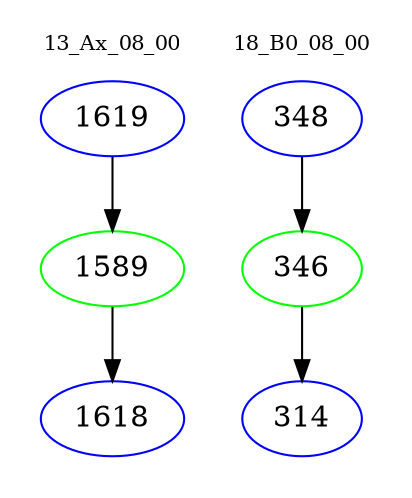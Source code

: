digraph{
subgraph cluster_0 {
color = white
label = "13_Ax_08_00";
fontsize=10;
T0_1619 [label="1619", color="blue"]
T0_1619 -> T0_1589 [color="black"]
T0_1589 [label="1589", color="green"]
T0_1589 -> T0_1618 [color="black"]
T0_1618 [label="1618", color="blue"]
}
subgraph cluster_1 {
color = white
label = "18_B0_08_00";
fontsize=10;
T1_348 [label="348", color="blue"]
T1_348 -> T1_346 [color="black"]
T1_346 [label="346", color="green"]
T1_346 -> T1_314 [color="black"]
T1_314 [label="314", color="blue"]
}
}
